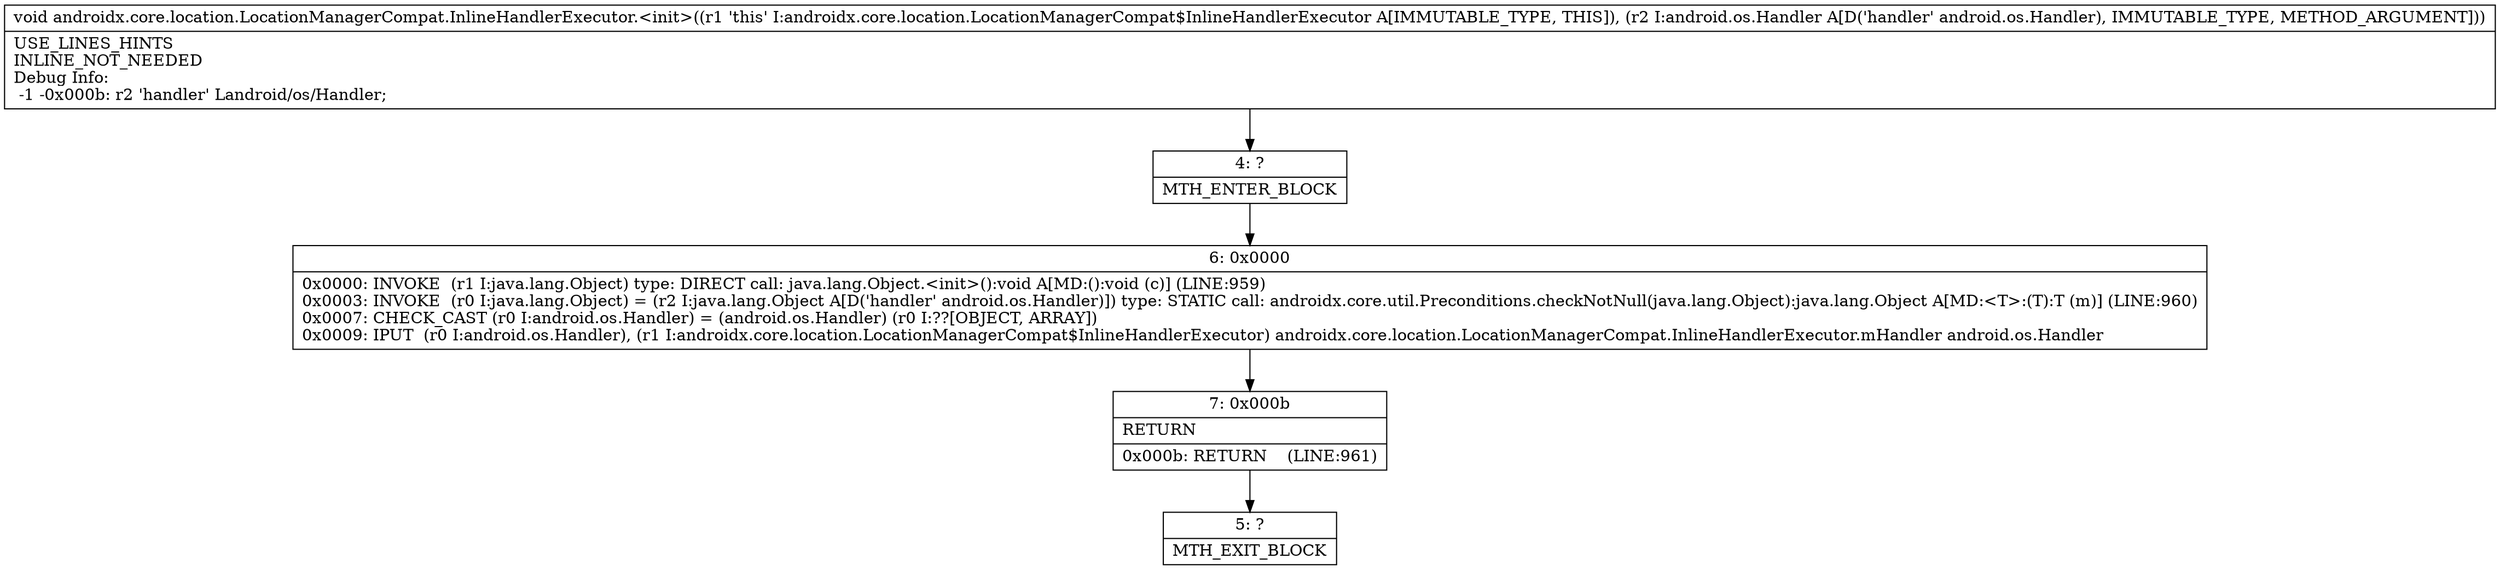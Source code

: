 digraph "CFG forandroidx.core.location.LocationManagerCompat.InlineHandlerExecutor.\<init\>(Landroid\/os\/Handler;)V" {
Node_4 [shape=record,label="{4\:\ ?|MTH_ENTER_BLOCK\l}"];
Node_6 [shape=record,label="{6\:\ 0x0000|0x0000: INVOKE  (r1 I:java.lang.Object) type: DIRECT call: java.lang.Object.\<init\>():void A[MD:():void (c)] (LINE:959)\l0x0003: INVOKE  (r0 I:java.lang.Object) = (r2 I:java.lang.Object A[D('handler' android.os.Handler)]) type: STATIC call: androidx.core.util.Preconditions.checkNotNull(java.lang.Object):java.lang.Object A[MD:\<T\>:(T):T (m)] (LINE:960)\l0x0007: CHECK_CAST (r0 I:android.os.Handler) = (android.os.Handler) (r0 I:??[OBJECT, ARRAY]) \l0x0009: IPUT  (r0 I:android.os.Handler), (r1 I:androidx.core.location.LocationManagerCompat$InlineHandlerExecutor) androidx.core.location.LocationManagerCompat.InlineHandlerExecutor.mHandler android.os.Handler \l}"];
Node_7 [shape=record,label="{7\:\ 0x000b|RETURN\l|0x000b: RETURN    (LINE:961)\l}"];
Node_5 [shape=record,label="{5\:\ ?|MTH_EXIT_BLOCK\l}"];
MethodNode[shape=record,label="{void androidx.core.location.LocationManagerCompat.InlineHandlerExecutor.\<init\>((r1 'this' I:androidx.core.location.LocationManagerCompat$InlineHandlerExecutor A[IMMUTABLE_TYPE, THIS]), (r2 I:android.os.Handler A[D('handler' android.os.Handler), IMMUTABLE_TYPE, METHOD_ARGUMENT]))  | USE_LINES_HINTS\lINLINE_NOT_NEEDED\lDebug Info:\l  \-1 \-0x000b: r2 'handler' Landroid\/os\/Handler;\l}"];
MethodNode -> Node_4;Node_4 -> Node_6;
Node_6 -> Node_7;
Node_7 -> Node_5;
}

